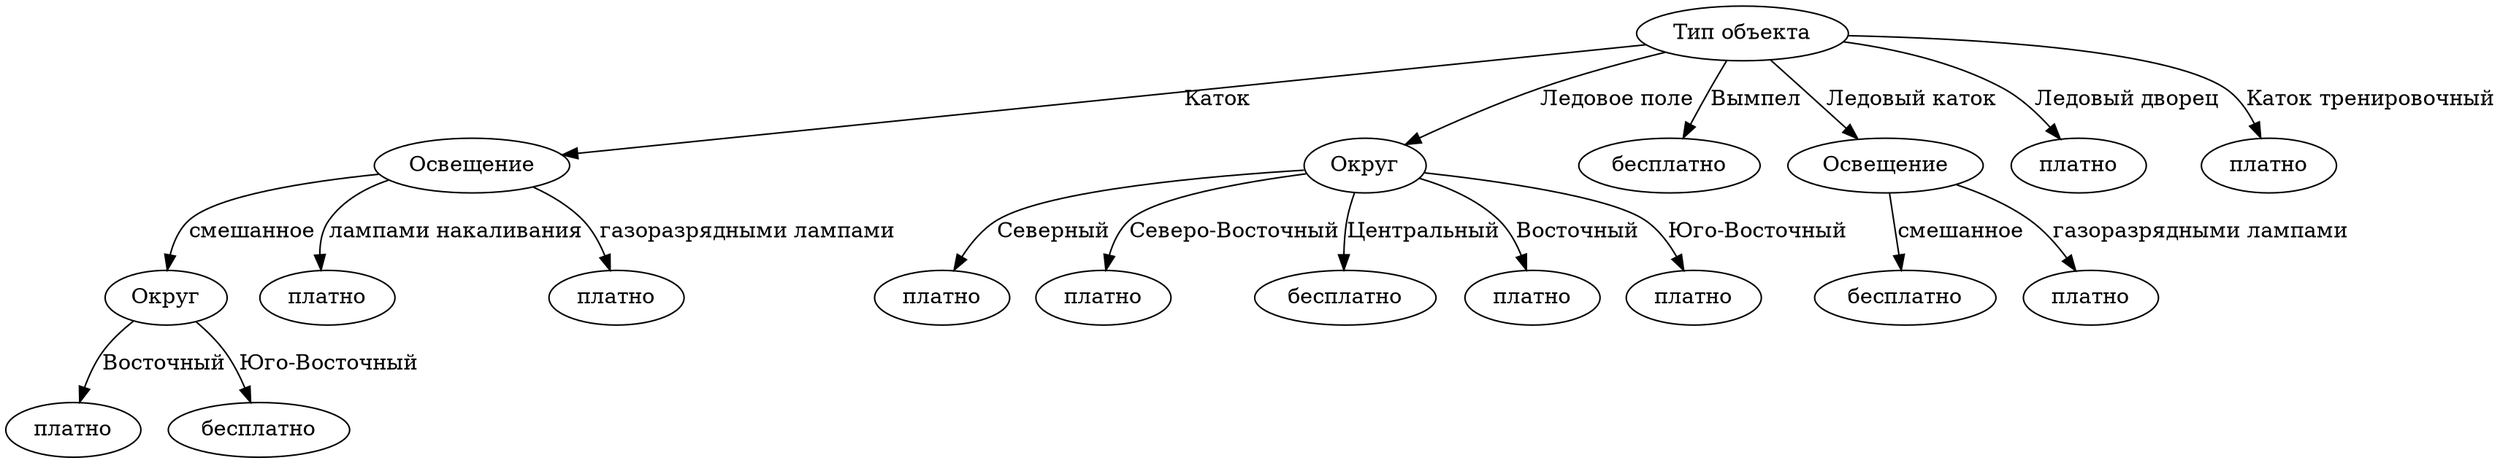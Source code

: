 // Decision Tree
digraph {
	"16cf1677-2707-4386-b993-6939f968ffa9" [label="Тип объекта"]
	"7c9cc038-0256-4dd0-b0ee-43eb69aeed6f" [label="Освещение"]
		"16cf1677-2707-4386-b993-6939f968ffa9" -> "7c9cc038-0256-4dd0-b0ee-43eb69aeed6f" [label="Каток"]
	"befe744a-6039-4f70-9383-632348dcaae4" [label="Округ"]
		"7c9cc038-0256-4dd0-b0ee-43eb69aeed6f" -> "befe744a-6039-4f70-9383-632348dcaae4" [label="смешанное"]
	"e34b0949-078e-45ba-8445-16462df866ba" [label="платно"]
		"befe744a-6039-4f70-9383-632348dcaae4" -> "e34b0949-078e-45ba-8445-16462df866ba" [label="Восточный"]
	"22468a9f-454b-47c5-9c4b-43d6f60b716e" [label="бесплатно"]
		"befe744a-6039-4f70-9383-632348dcaae4" -> "22468a9f-454b-47c5-9c4b-43d6f60b716e" [label="Юго-Восточный"]
	"6da5c11e-ebd0-4cd7-8102-08321b36ffa4" [label="платно"]
		"7c9cc038-0256-4dd0-b0ee-43eb69aeed6f" -> "6da5c11e-ebd0-4cd7-8102-08321b36ffa4" [label="лампами накаливания"]
	"4fbfa4b8-68c5-4596-83f4-1cc7c9461e96" [label="платно"]
		"7c9cc038-0256-4dd0-b0ee-43eb69aeed6f" -> "4fbfa4b8-68c5-4596-83f4-1cc7c9461e96" [label="газоразрядными лампами"]
	"a254f788-d57a-4502-8362-a333d5510135" [label="Округ"]
		"16cf1677-2707-4386-b993-6939f968ffa9" -> "a254f788-d57a-4502-8362-a333d5510135" [label="Ледовое поле"]
	"d0524c1f-37a7-4b81-b40b-6d3c827727e8" [label="платно"]
		"a254f788-d57a-4502-8362-a333d5510135" -> "d0524c1f-37a7-4b81-b40b-6d3c827727e8" [label="Северный"]
	"7a740a77-227e-4d69-9bcf-a5e4eef26f42" [label="платно"]
		"a254f788-d57a-4502-8362-a333d5510135" -> "7a740a77-227e-4d69-9bcf-a5e4eef26f42" [label="Северо-Восточный"]
	"ab9cdb66-cb5b-4f2a-956f-17dad1eedb0d" [label="бесплатно"]
		"a254f788-d57a-4502-8362-a333d5510135" -> "ab9cdb66-cb5b-4f2a-956f-17dad1eedb0d" [label="Центральный"]
	"82b38f53-25b1-4d86-b8fc-ac5924692a84" [label="платно"]
		"a254f788-d57a-4502-8362-a333d5510135" -> "82b38f53-25b1-4d86-b8fc-ac5924692a84" [label="Восточный"]
	"05f7d049-c4d0-47d7-9a92-010390267cb9" [label="платно"]
		"a254f788-d57a-4502-8362-a333d5510135" -> "05f7d049-c4d0-47d7-9a92-010390267cb9" [label="Юго-Восточный"]
	"794e2900-d702-4c32-aff6-2480115d608b" [label="бесплатно"]
		"16cf1677-2707-4386-b993-6939f968ffa9" -> "794e2900-d702-4c32-aff6-2480115d608b" [label="Вымпел"]
	"c4c011cd-e6be-4d6a-bdba-6f90392645cf" [label="Освещение"]
		"16cf1677-2707-4386-b993-6939f968ffa9" -> "c4c011cd-e6be-4d6a-bdba-6f90392645cf" [label="Ледовый каток"]
	"bf6afe00-c8a0-4043-84b6-6467f83e66b3" [label="бесплатно"]
		"c4c011cd-e6be-4d6a-bdba-6f90392645cf" -> "bf6afe00-c8a0-4043-84b6-6467f83e66b3" [label="смешанное"]
	"09ba9ba5-ee42-4c25-a994-a90771a188a5" [label="платно"]
		"c4c011cd-e6be-4d6a-bdba-6f90392645cf" -> "09ba9ba5-ee42-4c25-a994-a90771a188a5" [label="газоразрядными лампами"]
	"8e0a51e1-fd5a-46e0-9da6-208444f65636" [label="платно"]
		"16cf1677-2707-4386-b993-6939f968ffa9" -> "8e0a51e1-fd5a-46e0-9da6-208444f65636" [label="Ледовый дворец"]
	"d1140599-1216-4d40-bae0-7b52045d2802" [label="платно"]
		"16cf1677-2707-4386-b993-6939f968ffa9" -> "d1140599-1216-4d40-bae0-7b52045d2802" [label="Каток тренировочный"]
}